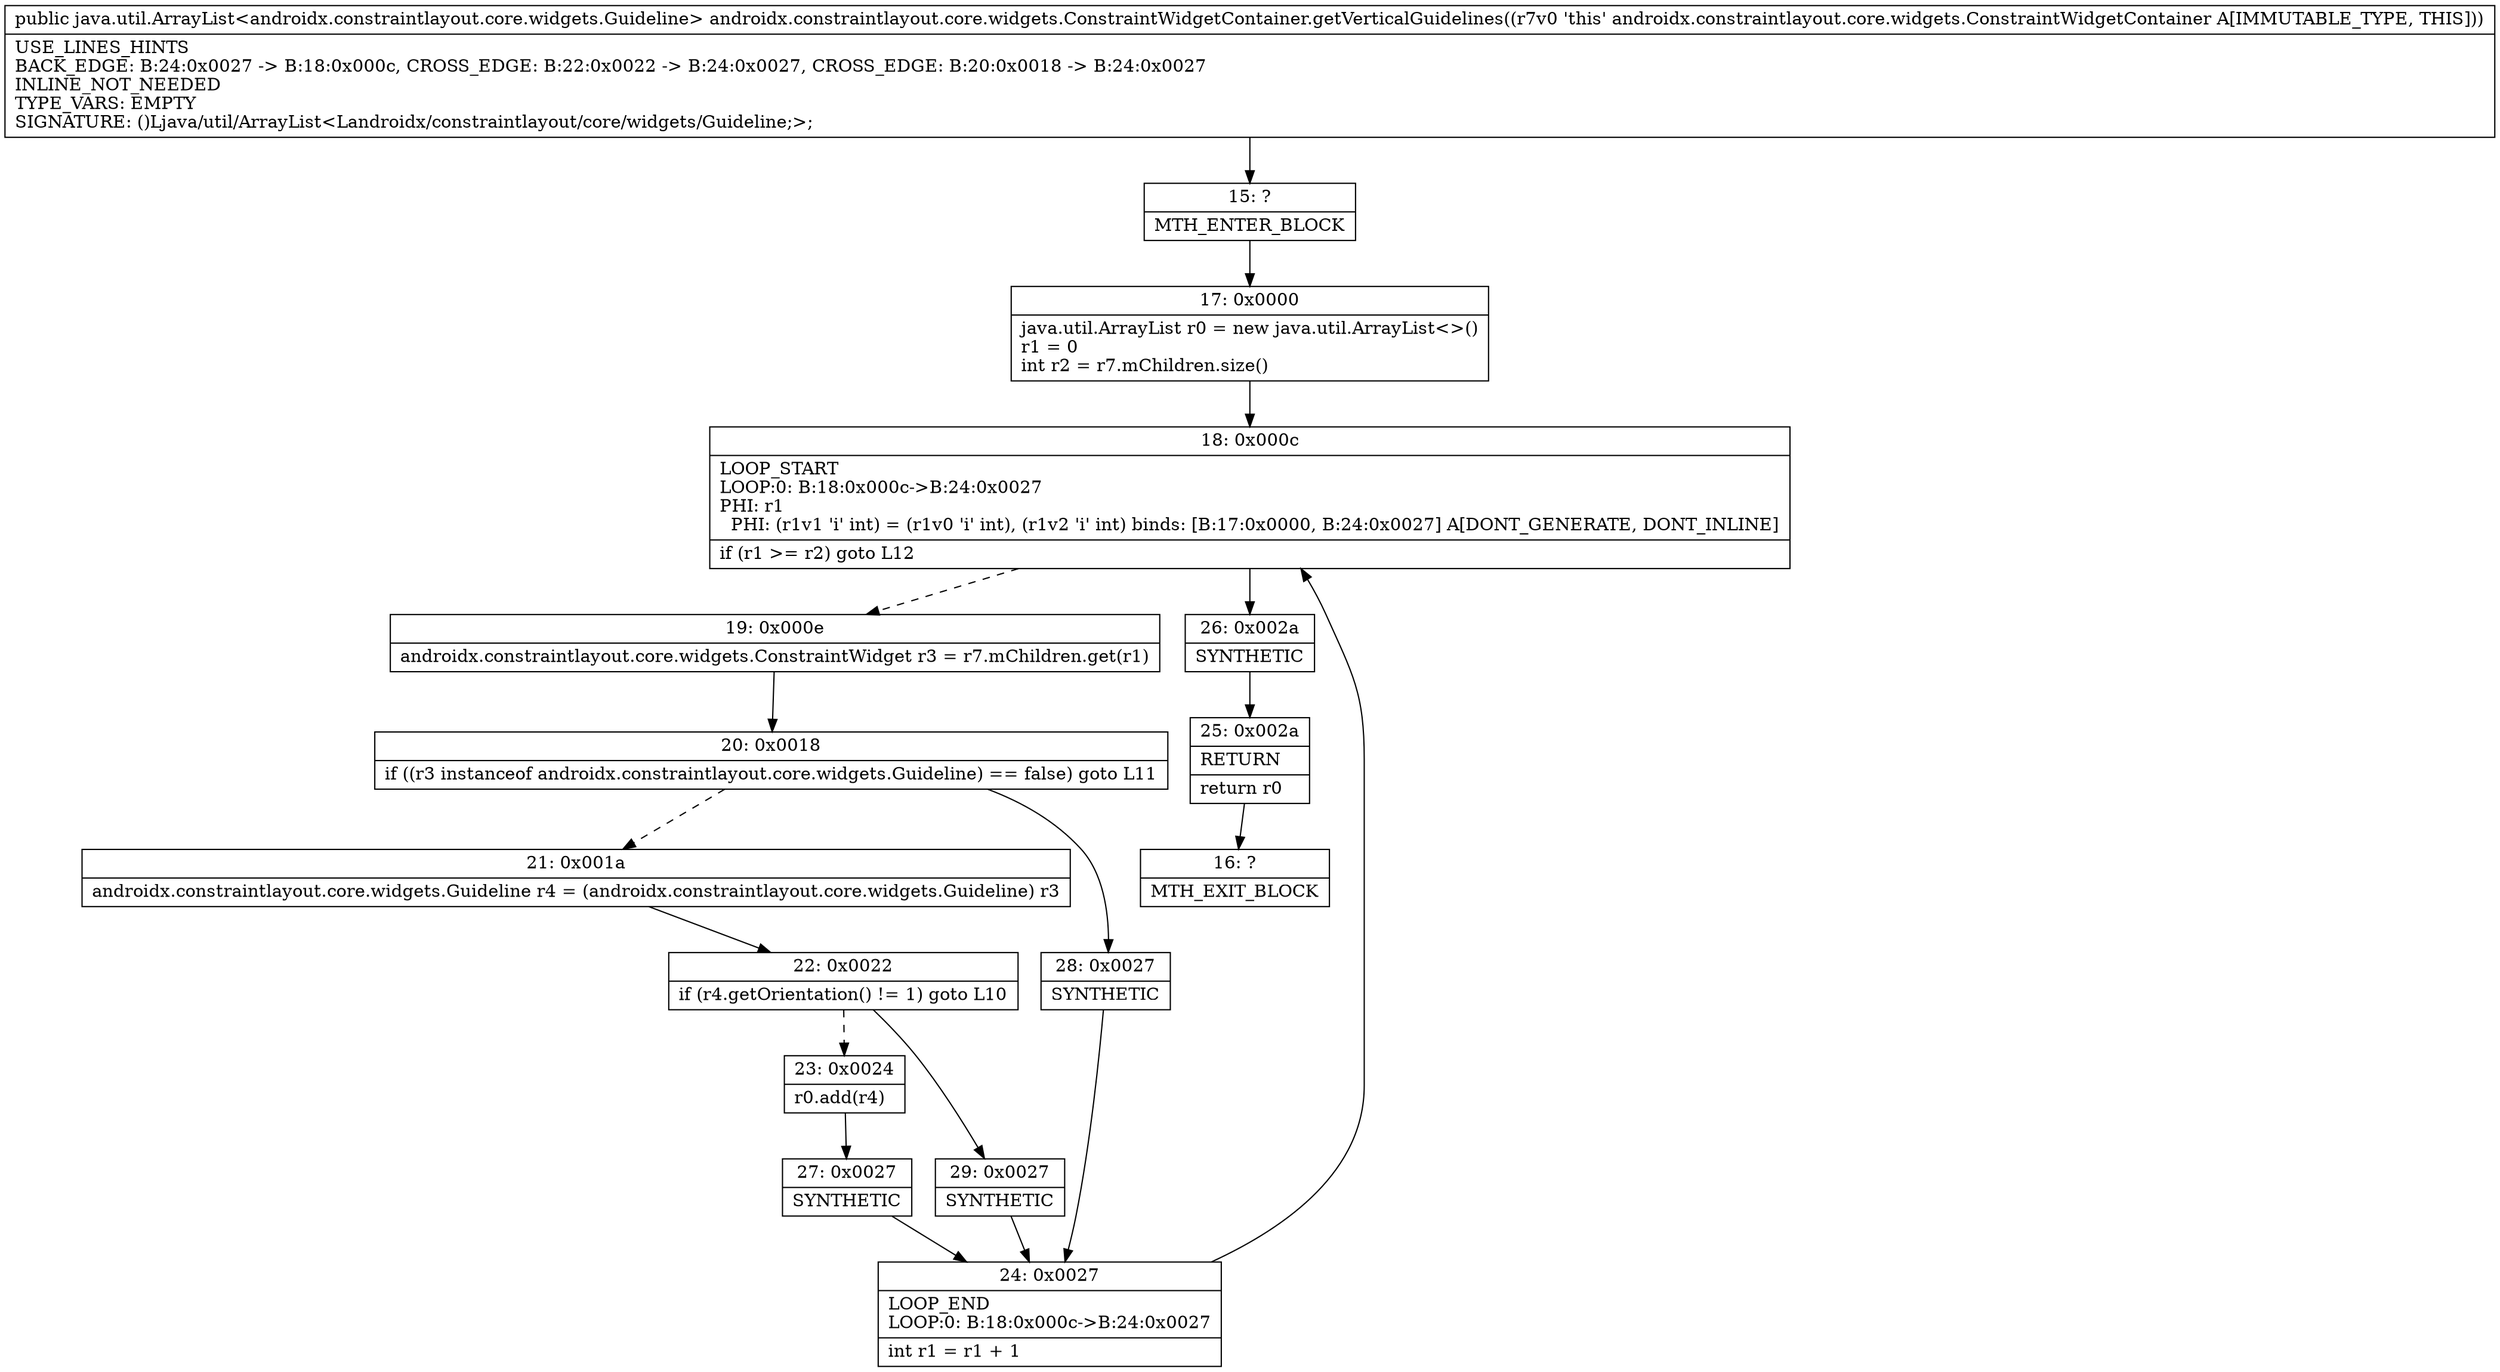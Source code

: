digraph "CFG forandroidx.constraintlayout.core.widgets.ConstraintWidgetContainer.getVerticalGuidelines()Ljava\/util\/ArrayList;" {
Node_15 [shape=record,label="{15\:\ ?|MTH_ENTER_BLOCK\l}"];
Node_17 [shape=record,label="{17\:\ 0x0000|java.util.ArrayList r0 = new java.util.ArrayList\<\>()\lr1 = 0\lint r2 = r7.mChildren.size()\l}"];
Node_18 [shape=record,label="{18\:\ 0x000c|LOOP_START\lLOOP:0: B:18:0x000c\-\>B:24:0x0027\lPHI: r1 \l  PHI: (r1v1 'i' int) = (r1v0 'i' int), (r1v2 'i' int) binds: [B:17:0x0000, B:24:0x0027] A[DONT_GENERATE, DONT_INLINE]\l|if (r1 \>= r2) goto L12\l}"];
Node_19 [shape=record,label="{19\:\ 0x000e|androidx.constraintlayout.core.widgets.ConstraintWidget r3 = r7.mChildren.get(r1)\l}"];
Node_20 [shape=record,label="{20\:\ 0x0018|if ((r3 instanceof androidx.constraintlayout.core.widgets.Guideline) == false) goto L11\l}"];
Node_21 [shape=record,label="{21\:\ 0x001a|androidx.constraintlayout.core.widgets.Guideline r4 = (androidx.constraintlayout.core.widgets.Guideline) r3\l}"];
Node_22 [shape=record,label="{22\:\ 0x0022|if (r4.getOrientation() != 1) goto L10\l}"];
Node_23 [shape=record,label="{23\:\ 0x0024|r0.add(r4)\l}"];
Node_27 [shape=record,label="{27\:\ 0x0027|SYNTHETIC\l}"];
Node_24 [shape=record,label="{24\:\ 0x0027|LOOP_END\lLOOP:0: B:18:0x000c\-\>B:24:0x0027\l|int r1 = r1 + 1\l}"];
Node_29 [shape=record,label="{29\:\ 0x0027|SYNTHETIC\l}"];
Node_28 [shape=record,label="{28\:\ 0x0027|SYNTHETIC\l}"];
Node_26 [shape=record,label="{26\:\ 0x002a|SYNTHETIC\l}"];
Node_25 [shape=record,label="{25\:\ 0x002a|RETURN\l|return r0\l}"];
Node_16 [shape=record,label="{16\:\ ?|MTH_EXIT_BLOCK\l}"];
MethodNode[shape=record,label="{public java.util.ArrayList\<androidx.constraintlayout.core.widgets.Guideline\> androidx.constraintlayout.core.widgets.ConstraintWidgetContainer.getVerticalGuidelines((r7v0 'this' androidx.constraintlayout.core.widgets.ConstraintWidgetContainer A[IMMUTABLE_TYPE, THIS]))  | USE_LINES_HINTS\lBACK_EDGE: B:24:0x0027 \-\> B:18:0x000c, CROSS_EDGE: B:22:0x0022 \-\> B:24:0x0027, CROSS_EDGE: B:20:0x0018 \-\> B:24:0x0027\lINLINE_NOT_NEEDED\lTYPE_VARS: EMPTY\lSIGNATURE: ()Ljava\/util\/ArrayList\<Landroidx\/constraintlayout\/core\/widgets\/Guideline;\>;\l}"];
MethodNode -> Node_15;Node_15 -> Node_17;
Node_17 -> Node_18;
Node_18 -> Node_19[style=dashed];
Node_18 -> Node_26;
Node_19 -> Node_20;
Node_20 -> Node_21[style=dashed];
Node_20 -> Node_28;
Node_21 -> Node_22;
Node_22 -> Node_23[style=dashed];
Node_22 -> Node_29;
Node_23 -> Node_27;
Node_27 -> Node_24;
Node_24 -> Node_18;
Node_29 -> Node_24;
Node_28 -> Node_24;
Node_26 -> Node_25;
Node_25 -> Node_16;
}

